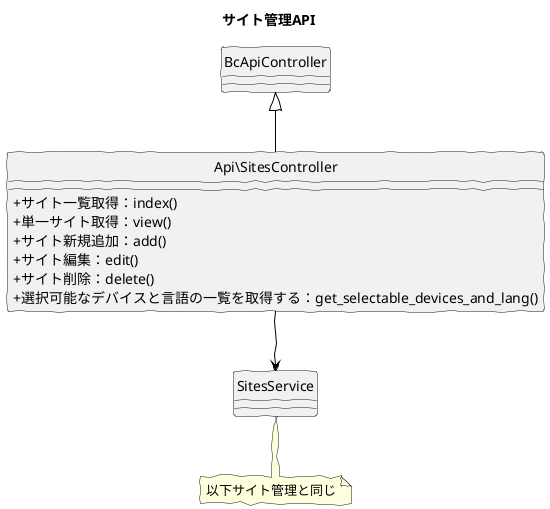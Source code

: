 @startuml
skinparam handwritten true
skinparam backgroundColor white
hide circle
skinparam classAttributeIconSize 0

title サイト管理API

class Api\SitesController {
  + サイト一覧取得：index()
  + 単一サイト取得：view()
  + サイト新規追加：add()
  + サイト編集：edit()
  + サイト削除：delete()
  + 選択可能なデバイスと言語の一覧を取得する：get_selectable_devices_and_lang()
}

Api\SitesController -down[#Black]-> SitesService
Api\SitesController -up[#Black]-|> BcApiController

note "以下サイト管理と同じ" as note
SitesService .. note

@enduml
